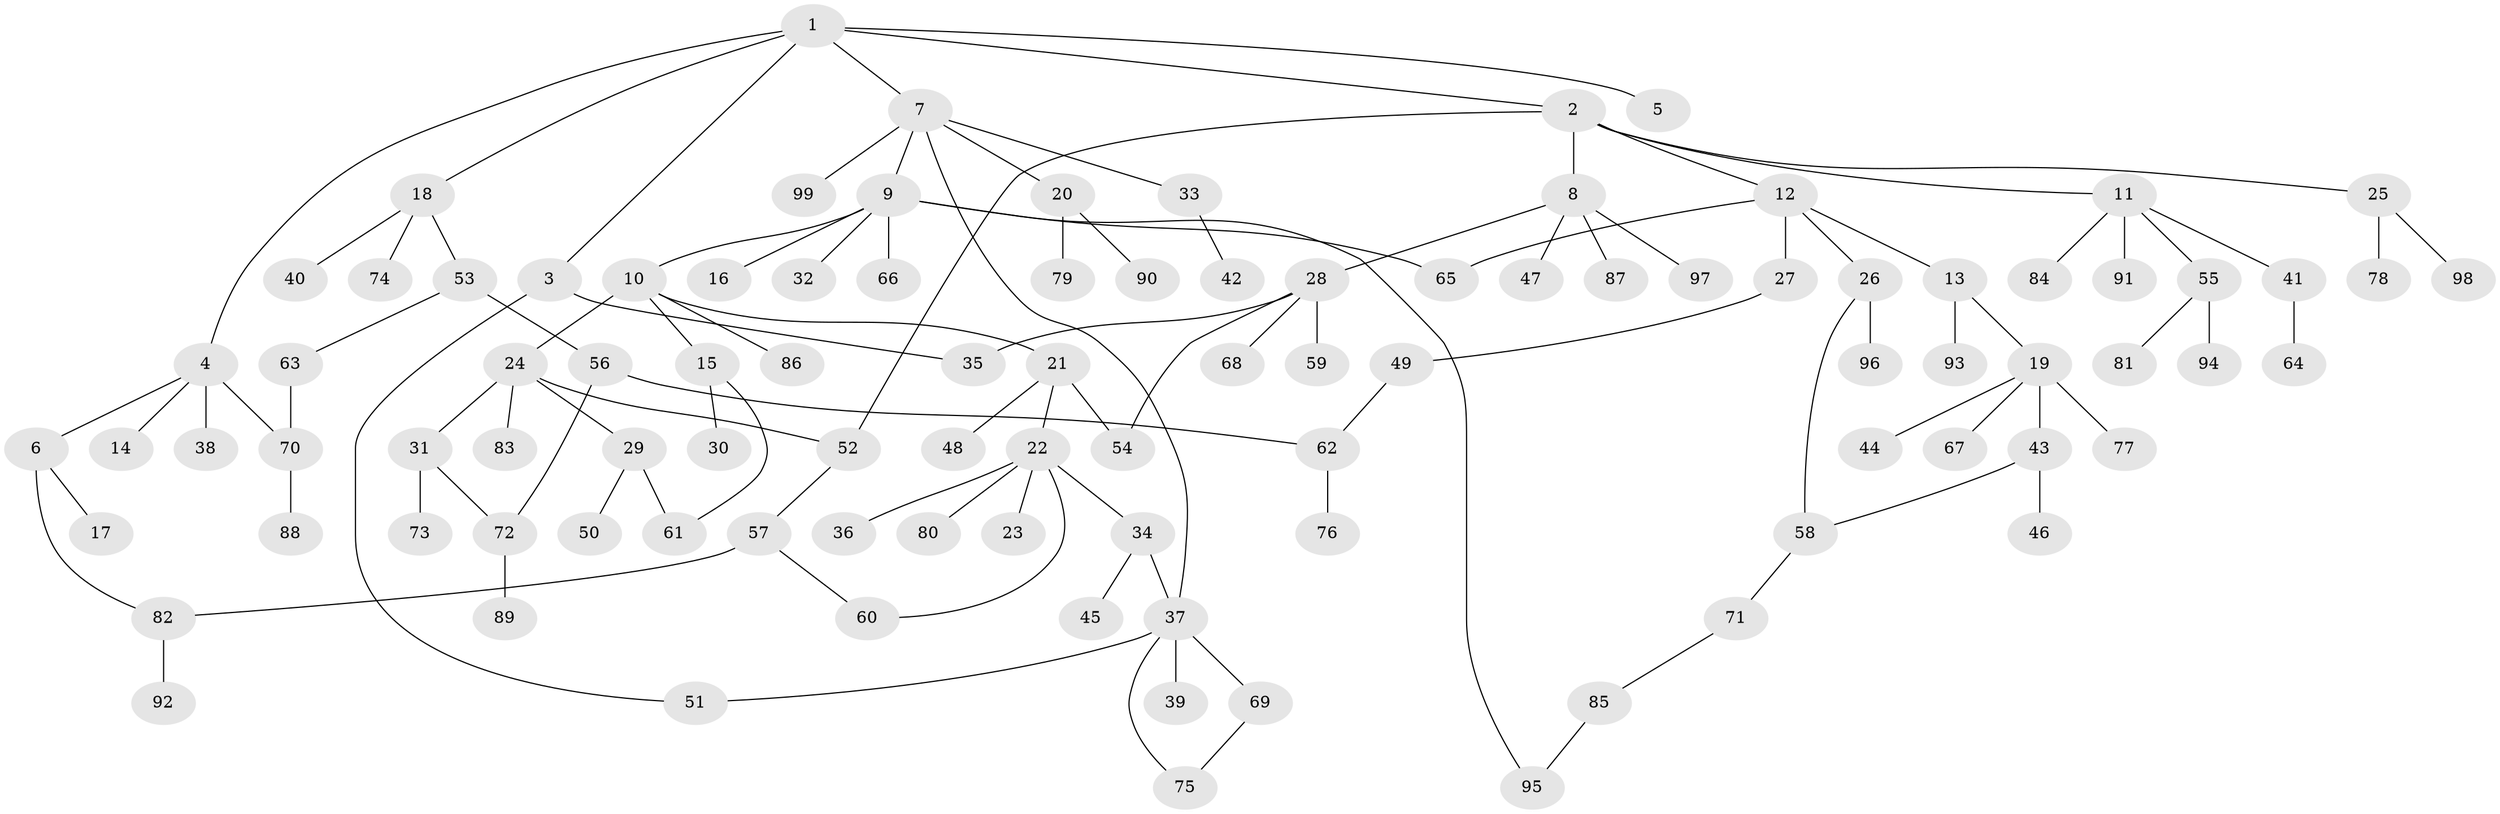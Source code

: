 // coarse degree distribution, {8: 0.030303030303030304, 7: 0.015151515151515152, 3: 0.07575757575757576, 4: 0.10606060606060606, 1: 0.4696969696969697, 2: 0.21212121212121213, 5: 0.045454545454545456, 6: 0.045454545454545456}
// Generated by graph-tools (version 1.1) at 2025/41/03/06/25 10:41:25]
// undirected, 99 vertices, 113 edges
graph export_dot {
graph [start="1"]
  node [color=gray90,style=filled];
  1;
  2;
  3;
  4;
  5;
  6;
  7;
  8;
  9;
  10;
  11;
  12;
  13;
  14;
  15;
  16;
  17;
  18;
  19;
  20;
  21;
  22;
  23;
  24;
  25;
  26;
  27;
  28;
  29;
  30;
  31;
  32;
  33;
  34;
  35;
  36;
  37;
  38;
  39;
  40;
  41;
  42;
  43;
  44;
  45;
  46;
  47;
  48;
  49;
  50;
  51;
  52;
  53;
  54;
  55;
  56;
  57;
  58;
  59;
  60;
  61;
  62;
  63;
  64;
  65;
  66;
  67;
  68;
  69;
  70;
  71;
  72;
  73;
  74;
  75;
  76;
  77;
  78;
  79;
  80;
  81;
  82;
  83;
  84;
  85;
  86;
  87;
  88;
  89;
  90;
  91;
  92;
  93;
  94;
  95;
  96;
  97;
  98;
  99;
  1 -- 2;
  1 -- 3;
  1 -- 4;
  1 -- 5;
  1 -- 7;
  1 -- 18;
  2 -- 8;
  2 -- 11;
  2 -- 12;
  2 -- 25;
  2 -- 52;
  3 -- 51;
  3 -- 35;
  4 -- 6;
  4 -- 14;
  4 -- 38;
  4 -- 70;
  6 -- 17;
  6 -- 82;
  7 -- 9;
  7 -- 20;
  7 -- 33;
  7 -- 37;
  7 -- 99;
  8 -- 28;
  8 -- 47;
  8 -- 87;
  8 -- 97;
  9 -- 10;
  9 -- 16;
  9 -- 32;
  9 -- 65;
  9 -- 66;
  9 -- 95;
  10 -- 15;
  10 -- 21;
  10 -- 24;
  10 -- 86;
  11 -- 41;
  11 -- 55;
  11 -- 84;
  11 -- 91;
  12 -- 13;
  12 -- 26;
  12 -- 27;
  12 -- 65;
  13 -- 19;
  13 -- 93;
  15 -- 30;
  15 -- 61;
  18 -- 40;
  18 -- 53;
  18 -- 74;
  19 -- 43;
  19 -- 44;
  19 -- 67;
  19 -- 77;
  20 -- 79;
  20 -- 90;
  21 -- 22;
  21 -- 48;
  21 -- 54;
  22 -- 23;
  22 -- 34;
  22 -- 36;
  22 -- 80;
  22 -- 60;
  24 -- 29;
  24 -- 31;
  24 -- 83;
  24 -- 52;
  25 -- 78;
  25 -- 98;
  26 -- 58;
  26 -- 96;
  27 -- 49;
  28 -- 35;
  28 -- 54;
  28 -- 59;
  28 -- 68;
  29 -- 50;
  29 -- 61;
  31 -- 73;
  31 -- 72;
  33 -- 42;
  34 -- 45;
  34 -- 37;
  37 -- 39;
  37 -- 69;
  37 -- 75;
  37 -- 51;
  41 -- 64;
  43 -- 46;
  43 -- 58;
  49 -- 62;
  52 -- 57;
  53 -- 56;
  53 -- 63;
  55 -- 81;
  55 -- 94;
  56 -- 72;
  56 -- 62;
  57 -- 60;
  57 -- 82;
  58 -- 71;
  62 -- 76;
  63 -- 70;
  69 -- 75;
  70 -- 88;
  71 -- 85;
  72 -- 89;
  82 -- 92;
  85 -- 95;
}
